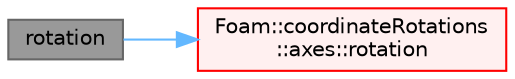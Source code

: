 digraph "rotation"
{
 // LATEX_PDF_SIZE
  bgcolor="transparent";
  edge [fontname=Helvetica,fontsize=10,labelfontname=Helvetica,labelfontsize=10];
  node [fontname=Helvetica,fontsize=10,shape=box,height=0.2,width=0.4];
  rankdir="LR";
  Node1 [id="Node000001",label="rotation",height=0.2,width=0.4,color="gray40", fillcolor="grey60", style="filled", fontcolor="black",tooltip=" "];
  Node1 -> Node2 [id="edge1_Node000001_Node000002",color="steelblue1",style="solid",tooltip=" "];
  Node2 [id="Node000002",label="Foam::coordinateRotations\l::axes::rotation",height=0.2,width=0.4,color="red", fillcolor="#FFF0F0", style="filled",URL="$classFoam_1_1coordinateRotations_1_1axes.html#afcf9a3d00130094276d3e05a1de5512a",tooltip=" "];
}
